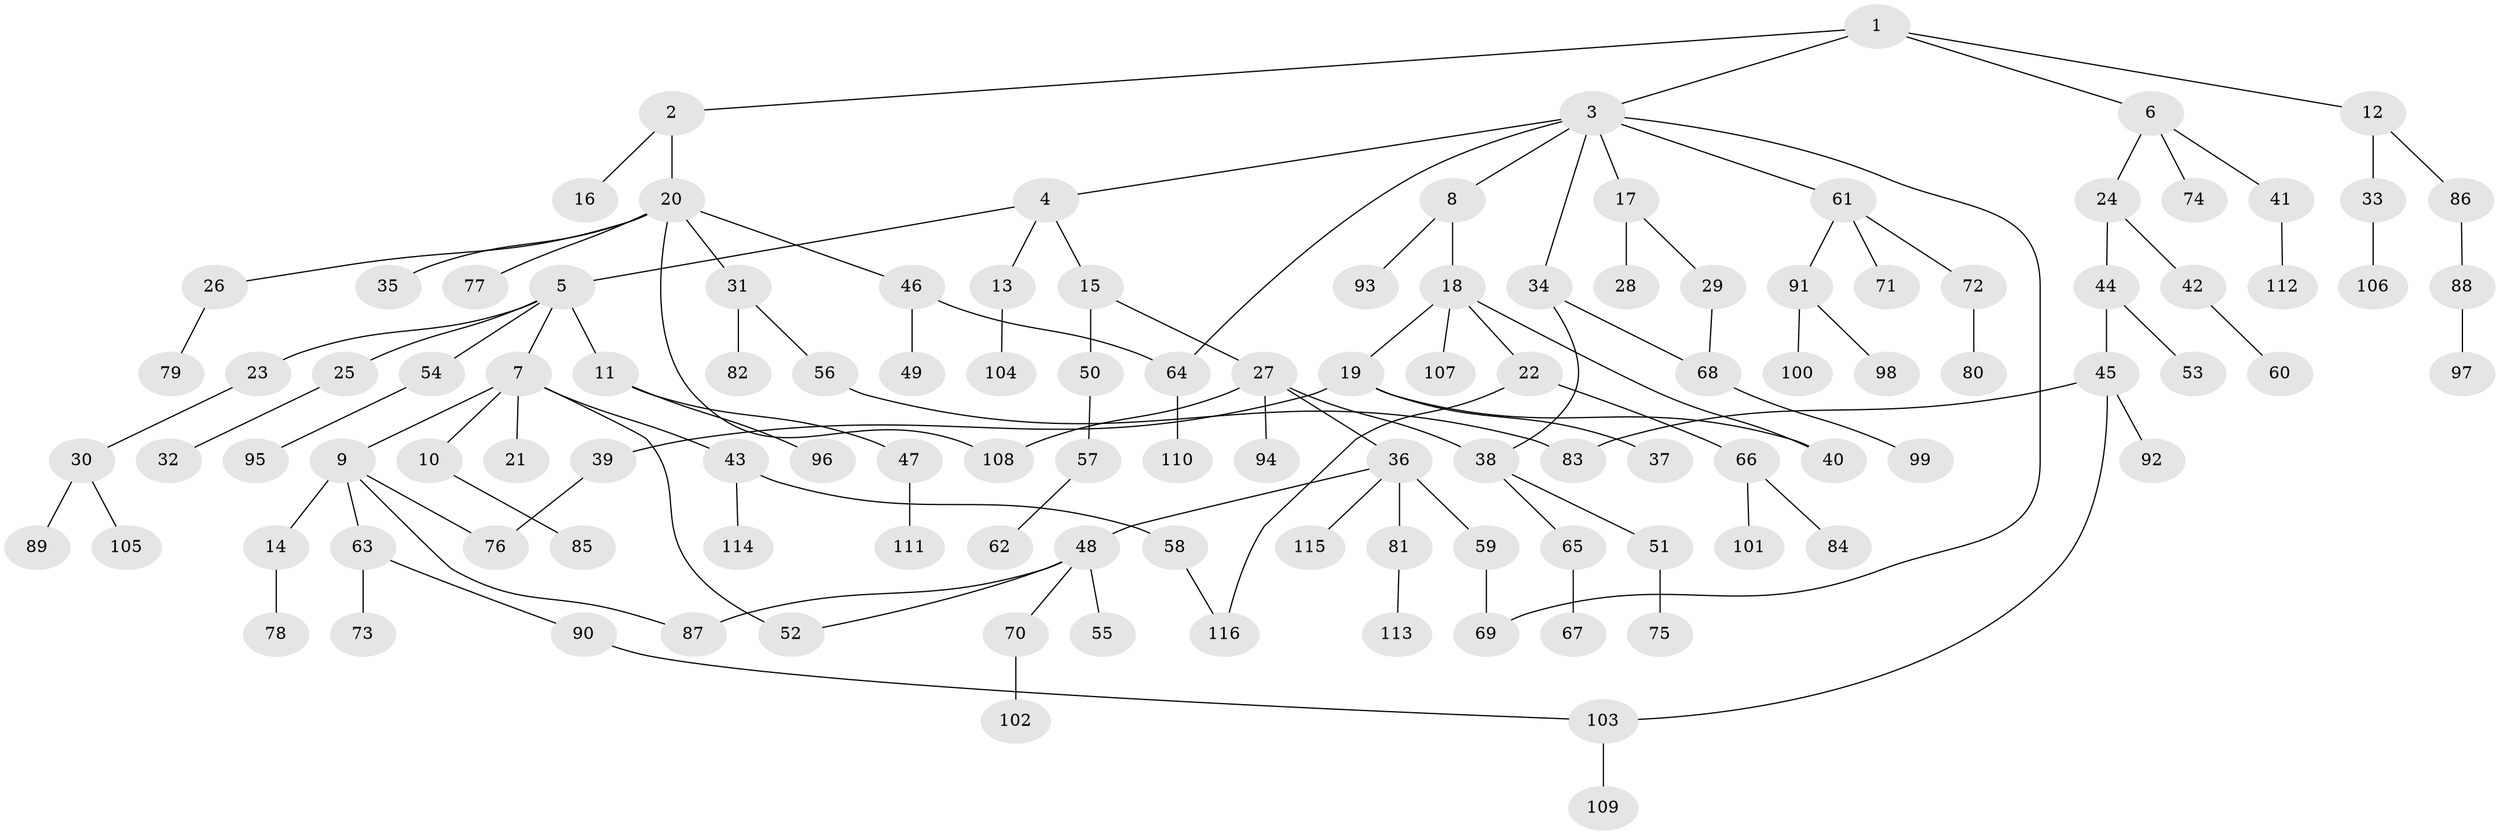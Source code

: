 // Generated by graph-tools (version 1.1) at 2025/10/02/27/25 16:10:55]
// undirected, 116 vertices, 127 edges
graph export_dot {
graph [start="1"]
  node [color=gray90,style=filled];
  1;
  2;
  3;
  4;
  5;
  6;
  7;
  8;
  9;
  10;
  11;
  12;
  13;
  14;
  15;
  16;
  17;
  18;
  19;
  20;
  21;
  22;
  23;
  24;
  25;
  26;
  27;
  28;
  29;
  30;
  31;
  32;
  33;
  34;
  35;
  36;
  37;
  38;
  39;
  40;
  41;
  42;
  43;
  44;
  45;
  46;
  47;
  48;
  49;
  50;
  51;
  52;
  53;
  54;
  55;
  56;
  57;
  58;
  59;
  60;
  61;
  62;
  63;
  64;
  65;
  66;
  67;
  68;
  69;
  70;
  71;
  72;
  73;
  74;
  75;
  76;
  77;
  78;
  79;
  80;
  81;
  82;
  83;
  84;
  85;
  86;
  87;
  88;
  89;
  90;
  91;
  92;
  93;
  94;
  95;
  96;
  97;
  98;
  99;
  100;
  101;
  102;
  103;
  104;
  105;
  106;
  107;
  108;
  109;
  110;
  111;
  112;
  113;
  114;
  115;
  116;
  1 -- 2;
  1 -- 3;
  1 -- 6;
  1 -- 12;
  2 -- 16;
  2 -- 20;
  3 -- 4;
  3 -- 8;
  3 -- 17;
  3 -- 34;
  3 -- 61;
  3 -- 69;
  3 -- 64;
  4 -- 5;
  4 -- 13;
  4 -- 15;
  5 -- 7;
  5 -- 11;
  5 -- 23;
  5 -- 25;
  5 -- 54;
  6 -- 24;
  6 -- 41;
  6 -- 74;
  7 -- 9;
  7 -- 10;
  7 -- 21;
  7 -- 43;
  7 -- 52;
  8 -- 18;
  8 -- 93;
  9 -- 14;
  9 -- 63;
  9 -- 76;
  9 -- 87;
  10 -- 85;
  11 -- 47;
  11 -- 96;
  12 -- 33;
  12 -- 86;
  13 -- 104;
  14 -- 78;
  15 -- 27;
  15 -- 50;
  17 -- 28;
  17 -- 29;
  18 -- 19;
  18 -- 22;
  18 -- 40;
  18 -- 107;
  19 -- 37;
  19 -- 39;
  19 -- 40;
  20 -- 26;
  20 -- 31;
  20 -- 35;
  20 -- 46;
  20 -- 77;
  20 -- 108;
  22 -- 66;
  22 -- 116;
  23 -- 30;
  24 -- 42;
  24 -- 44;
  25 -- 32;
  26 -- 79;
  27 -- 36;
  27 -- 38;
  27 -- 94;
  27 -- 108;
  29 -- 68;
  30 -- 89;
  30 -- 105;
  31 -- 56;
  31 -- 82;
  33 -- 106;
  34 -- 38;
  34 -- 68;
  36 -- 48;
  36 -- 59;
  36 -- 81;
  36 -- 115;
  38 -- 51;
  38 -- 65;
  39 -- 76;
  41 -- 112;
  42 -- 60;
  43 -- 58;
  43 -- 114;
  44 -- 45;
  44 -- 53;
  45 -- 83;
  45 -- 92;
  45 -- 103;
  46 -- 49;
  46 -- 64;
  47 -- 111;
  48 -- 55;
  48 -- 70;
  48 -- 87;
  48 -- 52;
  50 -- 57;
  51 -- 75;
  54 -- 95;
  56 -- 83;
  57 -- 62;
  58 -- 116;
  59 -- 69;
  61 -- 71;
  61 -- 72;
  61 -- 91;
  63 -- 73;
  63 -- 90;
  64 -- 110;
  65 -- 67;
  66 -- 84;
  66 -- 101;
  68 -- 99;
  70 -- 102;
  72 -- 80;
  81 -- 113;
  86 -- 88;
  88 -- 97;
  90 -- 103;
  91 -- 98;
  91 -- 100;
  103 -- 109;
}
